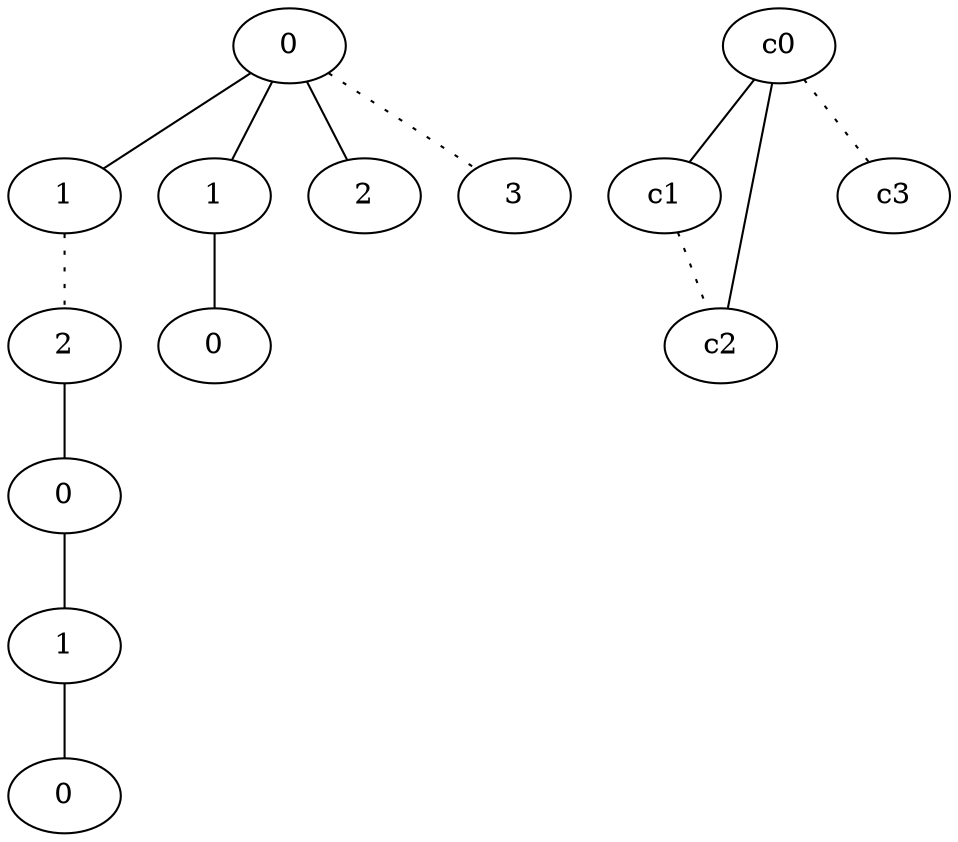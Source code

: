 graph {
a0[label=0];
a1[label=1];
a2[label=2];
a3[label=0];
a4[label=1];
a5[label=0];
a6[label=1];
a7[label=0];
a8[label=2];
a9[label=3];
a0 -- a1;
a0 -- a6;
a0 -- a8;
a0 -- a9 [style=dotted];
a1 -- a2 [style=dotted];
a2 -- a3;
a3 -- a4;
a4 -- a5;
a6 -- a7;
c0 -- c1;
c0 -- c2;
c0 -- c3 [style=dotted];
c1 -- c2 [style=dotted];
}

